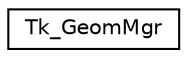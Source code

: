 digraph "Graphical Class Hierarchy"
{
  edge [fontname="Helvetica",fontsize="10",labelfontname="Helvetica",labelfontsize="10"];
  node [fontname="Helvetica",fontsize="10",shape=record];
  rankdir="LR";
  Node1 [label="Tk_GeomMgr",height=0.2,width=0.4,color="black", fillcolor="white", style="filled",URL="$struct_tk___geom_mgr.html"];
}
